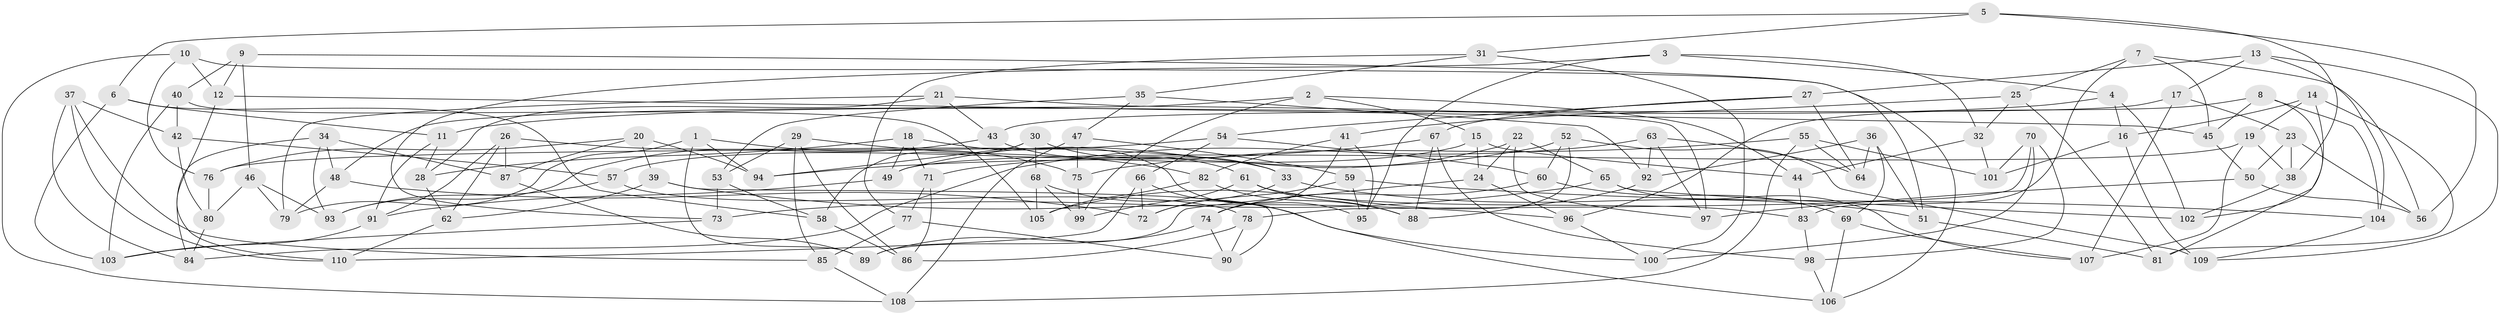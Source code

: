 // Generated by graph-tools (version 1.1) at 2025/58/03/09/25 04:58:13]
// undirected, 110 vertices, 220 edges
graph export_dot {
graph [start="1"]
  node [color=gray90,style=filled];
  1;
  2;
  3;
  4;
  5;
  6;
  7;
  8;
  9;
  10;
  11;
  12;
  13;
  14;
  15;
  16;
  17;
  18;
  19;
  20;
  21;
  22;
  23;
  24;
  25;
  26;
  27;
  28;
  29;
  30;
  31;
  32;
  33;
  34;
  35;
  36;
  37;
  38;
  39;
  40;
  41;
  42;
  43;
  44;
  45;
  46;
  47;
  48;
  49;
  50;
  51;
  52;
  53;
  54;
  55;
  56;
  57;
  58;
  59;
  60;
  61;
  62;
  63;
  64;
  65;
  66;
  67;
  68;
  69;
  70;
  71;
  72;
  73;
  74;
  75;
  76;
  77;
  78;
  79;
  80;
  81;
  82;
  83;
  84;
  85;
  86;
  87;
  88;
  89;
  90;
  91;
  92;
  93;
  94;
  95;
  96;
  97;
  98;
  99;
  100;
  101;
  102;
  103;
  104;
  105;
  106;
  107;
  108;
  109;
  110;
  1 -- 89;
  1 -- 79;
  1 -- 75;
  1 -- 94;
  2 -- 44;
  2 -- 99;
  2 -- 15;
  2 -- 48;
  3 -- 73;
  3 -- 95;
  3 -- 4;
  3 -- 32;
  4 -- 102;
  4 -- 16;
  4 -- 11;
  5 -- 56;
  5 -- 38;
  5 -- 6;
  5 -- 31;
  6 -- 11;
  6 -- 58;
  6 -- 103;
  7 -- 56;
  7 -- 25;
  7 -- 45;
  7 -- 83;
  8 -- 104;
  8 -- 81;
  8 -- 45;
  8 -- 96;
  9 -- 51;
  9 -- 12;
  9 -- 40;
  9 -- 46;
  10 -- 12;
  10 -- 76;
  10 -- 106;
  10 -- 108;
  11 -- 91;
  11 -- 28;
  12 -- 45;
  12 -- 110;
  13 -- 17;
  13 -- 27;
  13 -- 104;
  13 -- 109;
  14 -- 19;
  14 -- 102;
  14 -- 81;
  14 -- 16;
  15 -- 24;
  15 -- 44;
  15 -- 57;
  16 -- 101;
  16 -- 109;
  17 -- 107;
  17 -- 23;
  17 -- 43;
  18 -- 71;
  18 -- 28;
  18 -- 95;
  18 -- 49;
  19 -- 49;
  19 -- 38;
  19 -- 107;
  20 -- 94;
  20 -- 76;
  20 -- 87;
  20 -- 39;
  21 -- 28;
  21 -- 97;
  21 -- 43;
  21 -- 79;
  22 -- 24;
  22 -- 97;
  22 -- 49;
  22 -- 65;
  23 -- 56;
  23 -- 50;
  23 -- 38;
  24 -- 89;
  24 -- 96;
  25 -- 41;
  25 -- 81;
  25 -- 32;
  26 -- 33;
  26 -- 62;
  26 -- 87;
  26 -- 91;
  27 -- 64;
  27 -- 54;
  27 -- 67;
  28 -- 62;
  29 -- 53;
  29 -- 85;
  29 -- 86;
  29 -- 82;
  30 -- 58;
  30 -- 33;
  30 -- 68;
  30 -- 94;
  31 -- 100;
  31 -- 77;
  31 -- 35;
  32 -- 44;
  32 -- 101;
  33 -- 51;
  33 -- 72;
  34 -- 87;
  34 -- 48;
  34 -- 84;
  34 -- 93;
  35 -- 47;
  35 -- 92;
  35 -- 53;
  36 -- 51;
  36 -- 92;
  36 -- 64;
  36 -- 69;
  37 -- 42;
  37 -- 84;
  37 -- 85;
  37 -- 110;
  38 -- 102;
  39 -- 62;
  39 -- 96;
  39 -- 90;
  40 -- 105;
  40 -- 42;
  40 -- 103;
  41 -- 95;
  41 -- 82;
  41 -- 74;
  42 -- 80;
  42 -- 57;
  43 -- 61;
  43 -- 93;
  44 -- 83;
  45 -- 50;
  46 -- 80;
  46 -- 79;
  46 -- 93;
  47 -- 108;
  47 -- 75;
  47 -- 59;
  48 -- 72;
  48 -- 79;
  49 -- 91;
  50 -- 56;
  50 -- 97;
  51 -- 81;
  52 -- 88;
  52 -- 60;
  52 -- 71;
  52 -- 109;
  53 -- 58;
  53 -- 73;
  54 -- 60;
  54 -- 76;
  54 -- 66;
  55 -- 108;
  55 -- 101;
  55 -- 75;
  55 -- 64;
  57 -- 93;
  57 -- 78;
  58 -- 86;
  59 -- 104;
  59 -- 95;
  59 -- 72;
  60 -- 74;
  60 -- 69;
  61 -- 83;
  61 -- 99;
  61 -- 88;
  62 -- 110;
  63 -- 92;
  63 -- 97;
  63 -- 64;
  63 -- 84;
  65 -- 73;
  65 -- 107;
  65 -- 102;
  66 -- 106;
  66 -- 110;
  66 -- 72;
  67 -- 94;
  67 -- 98;
  67 -- 88;
  68 -- 105;
  68 -- 99;
  68 -- 100;
  69 -- 107;
  69 -- 106;
  70 -- 98;
  70 -- 78;
  70 -- 101;
  70 -- 100;
  71 -- 77;
  71 -- 86;
  73 -- 103;
  74 -- 90;
  74 -- 89;
  75 -- 99;
  76 -- 80;
  77 -- 85;
  77 -- 90;
  78 -- 86;
  78 -- 90;
  80 -- 84;
  82 -- 105;
  82 -- 88;
  83 -- 98;
  85 -- 108;
  87 -- 89;
  91 -- 103;
  92 -- 105;
  96 -- 100;
  98 -- 106;
  104 -- 109;
}
